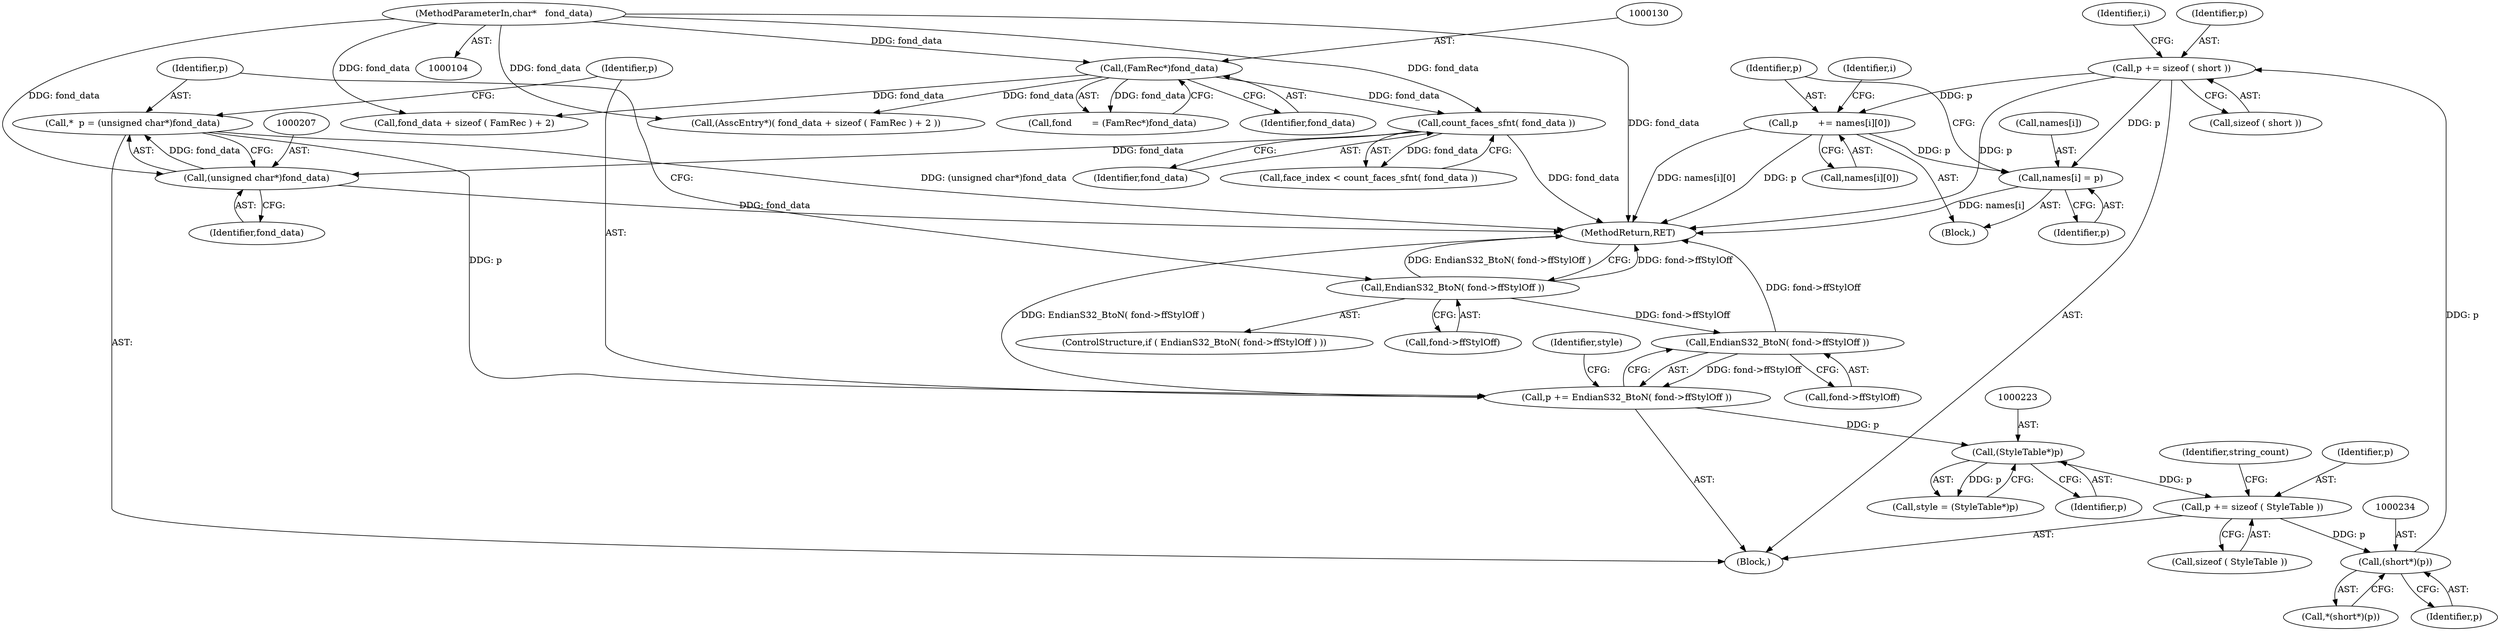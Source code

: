 digraph "0_savannah_18a8f0d9943369449bc4de92d411c78fb08d616c@API" {
"1000236" [label="(Call,p += sizeof ( short ))"];
"1000233" [label="(Call,(short*)(p))"];
"1000225" [label="(Call,p += sizeof ( StyleTable ))"];
"1000222" [label="(Call,(StyleTable*)p)"];
"1000214" [label="(Call,p += EndianS32_BtoN( fond->ffStylOff ))"];
"1000216" [label="(Call,EndianS32_BtoN( fond->ffStylOff ))"];
"1000198" [label="(Call,EndianS32_BtoN( fond->ffStylOff ))"];
"1000204" [label="(Call,*  p = (unsigned char*)fond_data)"];
"1000206" [label="(Call,(unsigned char*)fond_data)"];
"1000153" [label="(Call,count_faces_sfnt( fond_data ))"];
"1000105" [label="(MethodParameterIn,char*   fond_data)"];
"1000129" [label="(Call,(FamRec*)fond_data)"];
"1000254" [label="(Call,names[i] = p)"];
"1000259" [label="(Call,p       += names[i][0])"];
"1000206" [label="(Call,(unsigned char*)fond_data)"];
"1000204" [label="(Call,*  p = (unsigned char*)fond_data)"];
"1000208" [label="(Identifier,fond_data)"];
"1000153" [label="(Call,count_faces_sfnt( fond_data ))"];
"1000236" [label="(Call,p += sizeof ( short ))"];
"1000151" [label="(Call,face_index < count_faces_sfnt( fond_data ))"];
"1000230" [label="(Identifier,string_count)"];
"1000233" [label="(Call,(short*)(p))"];
"1000225" [label="(Call,p += sizeof ( StyleTable ))"];
"1000216" [label="(Call,EndianS32_BtoN( fond->ffStylOff ))"];
"1000255" [label="(Call,names[i])"];
"1000232" [label="(Call,*(short*)(p))"];
"1000105" [label="(MethodParameterIn,char*   fond_data)"];
"1000221" [label="(Identifier,style)"];
"1000202" [label="(Block,)"];
"1000242" [label="(Identifier,i)"];
"1000235" [label="(Identifier,p)"];
"1000129" [label="(Call,(FamRec*)fond_data)"];
"1000220" [label="(Call,style = (StyleTable*)p)"];
"1000259" [label="(Call,p       += names[i][0])"];
"1000238" [label="(Call,sizeof ( short ))"];
"1000215" [label="(Identifier,p)"];
"1000198" [label="(Call,EndianS32_BtoN( fond->ffStylOff ))"];
"1000131" [label="(Identifier,fond_data)"];
"1000199" [label="(Call,fond->ffStylOff)"];
"1000260" [label="(Identifier,p)"];
"1000404" [label="(MethodReturn,RET)"];
"1000205" [label="(Identifier,p)"];
"1000261" [label="(Call,names[i][0])"];
"1000214" [label="(Call,p += EndianS32_BtoN( fond->ffStylOff ))"];
"1000136" [label="(Call,fond_data + sizeof ( FamRec ) + 2)"];
"1000227" [label="(Call,sizeof ( StyleTable ))"];
"1000253" [label="(Block,)"];
"1000197" [label="(ControlStructure,if ( EndianS32_BtoN( fond->ffStylOff ) ))"];
"1000237" [label="(Identifier,p)"];
"1000226" [label="(Identifier,p)"];
"1000217" [label="(Call,fond->ffStylOff)"];
"1000127" [label="(Call,fond       = (FamRec*)fond_data)"];
"1000224" [label="(Identifier,p)"];
"1000154" [label="(Identifier,fond_data)"];
"1000252" [label="(Identifier,i)"];
"1000254" [label="(Call,names[i] = p)"];
"1000222" [label="(Call,(StyleTable*)p)"];
"1000258" [label="(Identifier,p)"];
"1000134" [label="(Call,(AsscEntry*)( fond_data + sizeof ( FamRec ) + 2 ))"];
"1000236" -> "1000202"  [label="AST: "];
"1000236" -> "1000238"  [label="CFG: "];
"1000237" -> "1000236"  [label="AST: "];
"1000238" -> "1000236"  [label="AST: "];
"1000242" -> "1000236"  [label="CFG: "];
"1000236" -> "1000404"  [label="DDG: p"];
"1000233" -> "1000236"  [label="DDG: p"];
"1000236" -> "1000254"  [label="DDG: p"];
"1000236" -> "1000259"  [label="DDG: p"];
"1000233" -> "1000232"  [label="AST: "];
"1000233" -> "1000235"  [label="CFG: "];
"1000234" -> "1000233"  [label="AST: "];
"1000235" -> "1000233"  [label="AST: "];
"1000232" -> "1000233"  [label="CFG: "];
"1000225" -> "1000233"  [label="DDG: p"];
"1000225" -> "1000202"  [label="AST: "];
"1000225" -> "1000227"  [label="CFG: "];
"1000226" -> "1000225"  [label="AST: "];
"1000227" -> "1000225"  [label="AST: "];
"1000230" -> "1000225"  [label="CFG: "];
"1000222" -> "1000225"  [label="DDG: p"];
"1000222" -> "1000220"  [label="AST: "];
"1000222" -> "1000224"  [label="CFG: "];
"1000223" -> "1000222"  [label="AST: "];
"1000224" -> "1000222"  [label="AST: "];
"1000220" -> "1000222"  [label="CFG: "];
"1000222" -> "1000220"  [label="DDG: p"];
"1000214" -> "1000222"  [label="DDG: p"];
"1000214" -> "1000202"  [label="AST: "];
"1000214" -> "1000216"  [label="CFG: "];
"1000215" -> "1000214"  [label="AST: "];
"1000216" -> "1000214"  [label="AST: "];
"1000221" -> "1000214"  [label="CFG: "];
"1000214" -> "1000404"  [label="DDG: EndianS32_BtoN( fond->ffStylOff )"];
"1000216" -> "1000214"  [label="DDG: fond->ffStylOff"];
"1000204" -> "1000214"  [label="DDG: p"];
"1000216" -> "1000217"  [label="CFG: "];
"1000217" -> "1000216"  [label="AST: "];
"1000216" -> "1000404"  [label="DDG: fond->ffStylOff"];
"1000198" -> "1000216"  [label="DDG: fond->ffStylOff"];
"1000198" -> "1000197"  [label="AST: "];
"1000198" -> "1000199"  [label="CFG: "];
"1000199" -> "1000198"  [label="AST: "];
"1000205" -> "1000198"  [label="CFG: "];
"1000404" -> "1000198"  [label="CFG: "];
"1000198" -> "1000404"  [label="DDG: fond->ffStylOff"];
"1000198" -> "1000404"  [label="DDG: EndianS32_BtoN( fond->ffStylOff )"];
"1000204" -> "1000202"  [label="AST: "];
"1000204" -> "1000206"  [label="CFG: "];
"1000205" -> "1000204"  [label="AST: "];
"1000206" -> "1000204"  [label="AST: "];
"1000215" -> "1000204"  [label="CFG: "];
"1000204" -> "1000404"  [label="DDG: (unsigned char*)fond_data"];
"1000206" -> "1000204"  [label="DDG: fond_data"];
"1000206" -> "1000208"  [label="CFG: "];
"1000207" -> "1000206"  [label="AST: "];
"1000208" -> "1000206"  [label="AST: "];
"1000206" -> "1000404"  [label="DDG: fond_data"];
"1000153" -> "1000206"  [label="DDG: fond_data"];
"1000105" -> "1000206"  [label="DDG: fond_data"];
"1000153" -> "1000151"  [label="AST: "];
"1000153" -> "1000154"  [label="CFG: "];
"1000154" -> "1000153"  [label="AST: "];
"1000151" -> "1000153"  [label="CFG: "];
"1000153" -> "1000404"  [label="DDG: fond_data"];
"1000153" -> "1000151"  [label="DDG: fond_data"];
"1000105" -> "1000153"  [label="DDG: fond_data"];
"1000129" -> "1000153"  [label="DDG: fond_data"];
"1000105" -> "1000104"  [label="AST: "];
"1000105" -> "1000404"  [label="DDG: fond_data"];
"1000105" -> "1000129"  [label="DDG: fond_data"];
"1000105" -> "1000134"  [label="DDG: fond_data"];
"1000105" -> "1000136"  [label="DDG: fond_data"];
"1000129" -> "1000127"  [label="AST: "];
"1000129" -> "1000131"  [label="CFG: "];
"1000130" -> "1000129"  [label="AST: "];
"1000131" -> "1000129"  [label="AST: "];
"1000127" -> "1000129"  [label="CFG: "];
"1000129" -> "1000127"  [label="DDG: fond_data"];
"1000129" -> "1000134"  [label="DDG: fond_data"];
"1000129" -> "1000136"  [label="DDG: fond_data"];
"1000254" -> "1000253"  [label="AST: "];
"1000254" -> "1000258"  [label="CFG: "];
"1000255" -> "1000254"  [label="AST: "];
"1000258" -> "1000254"  [label="AST: "];
"1000260" -> "1000254"  [label="CFG: "];
"1000254" -> "1000404"  [label="DDG: names[i]"];
"1000259" -> "1000254"  [label="DDG: p"];
"1000259" -> "1000253"  [label="AST: "];
"1000259" -> "1000261"  [label="CFG: "];
"1000260" -> "1000259"  [label="AST: "];
"1000261" -> "1000259"  [label="AST: "];
"1000252" -> "1000259"  [label="CFG: "];
"1000259" -> "1000404"  [label="DDG: p"];
"1000259" -> "1000404"  [label="DDG: names[i][0]"];
}
